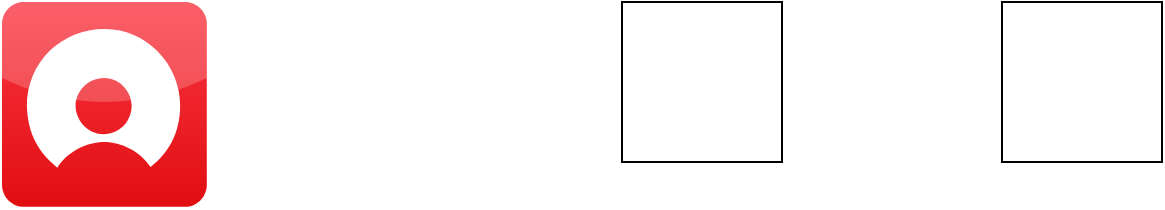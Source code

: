 <mxfile version="22.1.21" type="github">
  <diagram name="Page-1" id="p12fFURx2Rawlc6cIgyJ">
    <mxGraphModel dx="880" dy="434" grid="1" gridSize="10" guides="1" tooltips="1" connect="1" arrows="1" fold="1" page="1" pageScale="1" pageWidth="850" pageHeight="1100" math="0" shadow="0">
      <root>
        <mxCell id="0" />
        <mxCell id="1" parent="0" />
        <mxCell id="K_dfSoHOFGMGZxXX9tlw-1" value="" style="whiteSpace=wrap;html=1;aspect=fixed;" vertex="1" parent="1">
          <mxGeometry x="650" y="90" width="80" height="80" as="geometry" />
        </mxCell>
        <mxCell id="K_dfSoHOFGMGZxXX9tlw-2" value="" style="whiteSpace=wrap;html=1;aspect=fixed;" vertex="1" parent="1">
          <mxGeometry x="460" y="90" width="80" height="80" as="geometry" />
        </mxCell>
        <mxCell id="K_dfSoHOFGMGZxXX9tlw-3" value="" style="dashed=0;outlineConnect=0;html=1;align=center;labelPosition=center;verticalLabelPosition=bottom;verticalAlign=top;shape=mxgraph.webicons.netlog;fillColor=#FA3743;gradientColor=#E10E11" vertex="1" parent="1">
          <mxGeometry x="150" y="90" width="102.4" height="102.4" as="geometry" />
        </mxCell>
      </root>
    </mxGraphModel>
  </diagram>
</mxfile>
